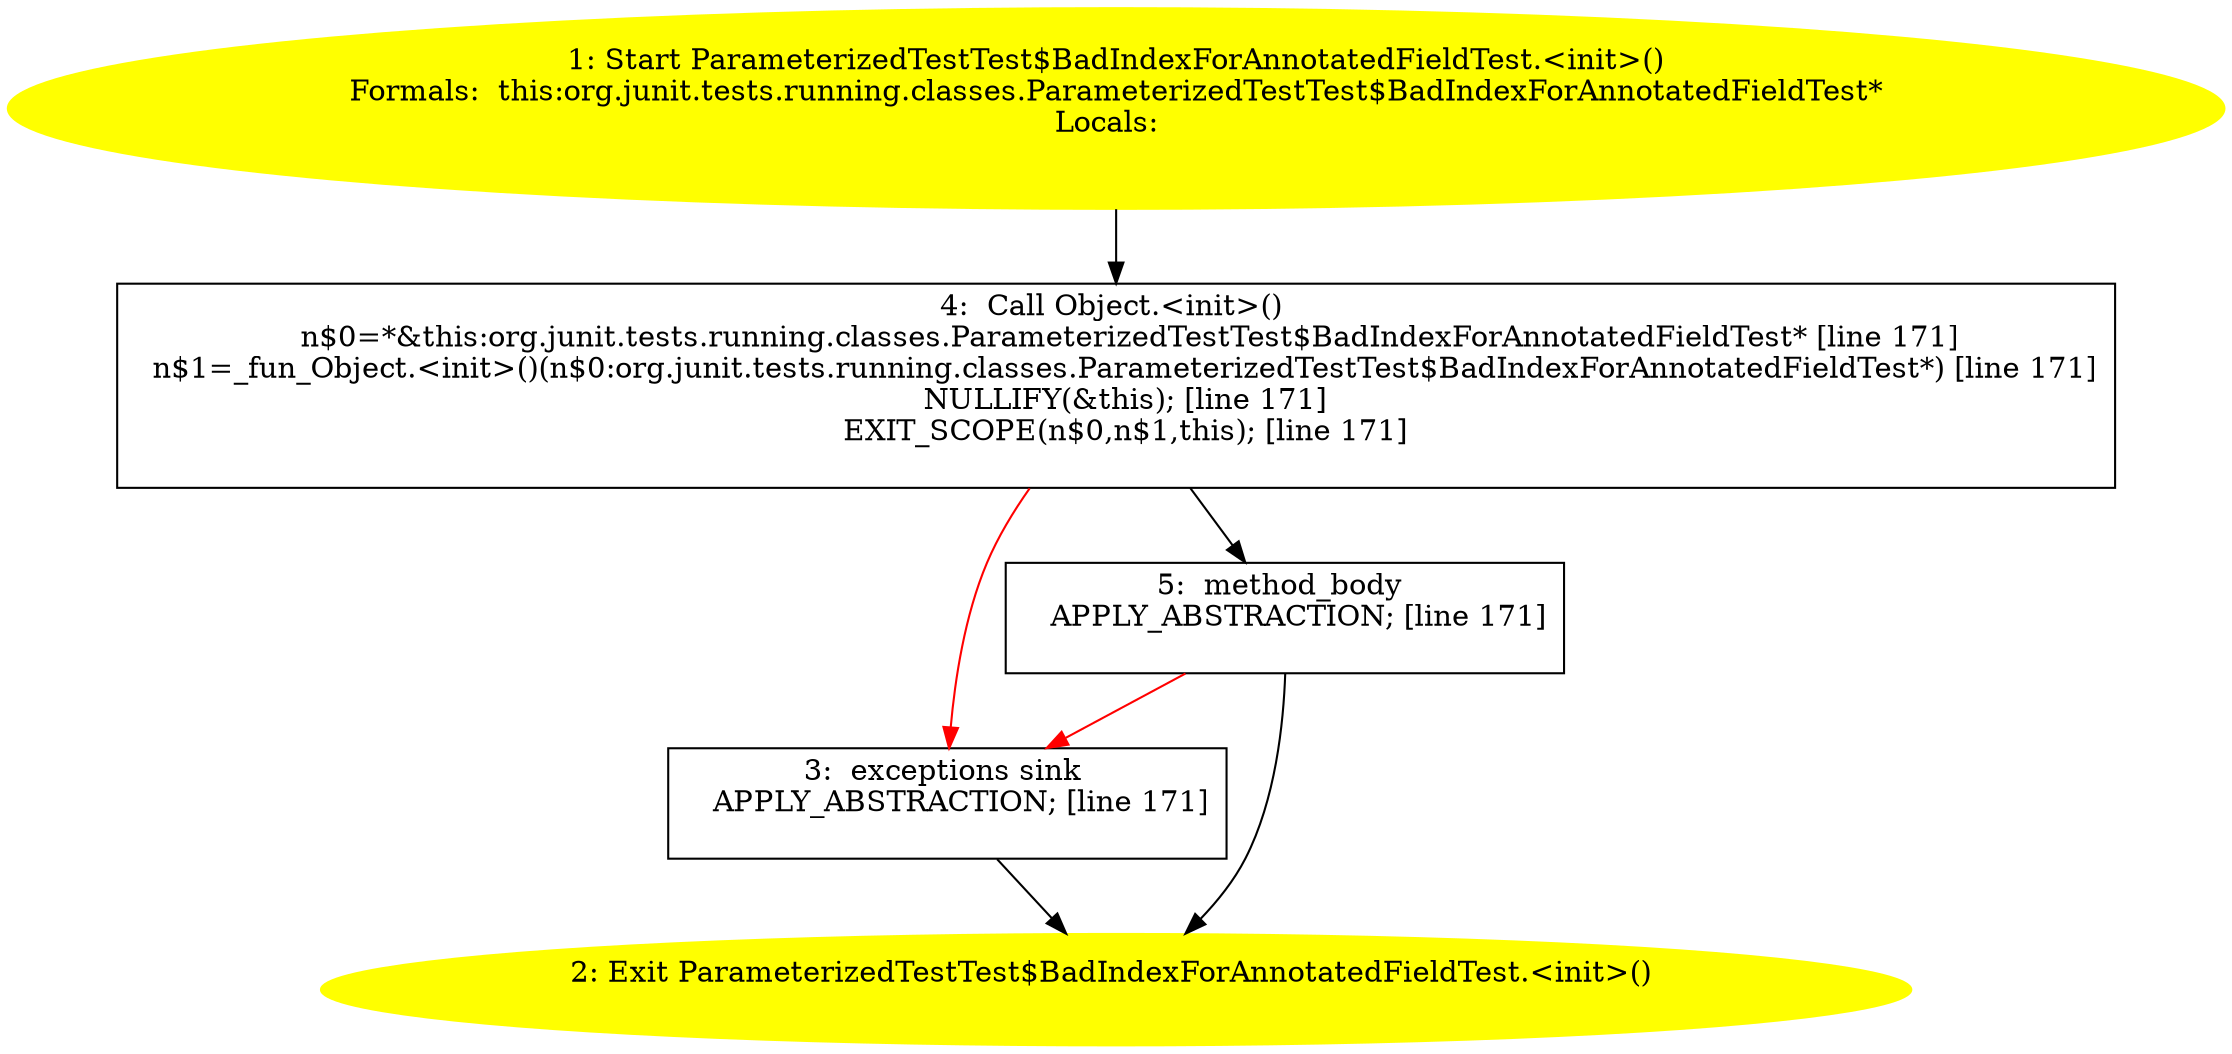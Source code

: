/* @generated */
digraph cfg {
"org.junit.tests.running.classes.ParameterizedTestTest$BadIndexForAnnotatedFieldTest.<init>().14c3b0b2c2d48f58cf6b67308d89eed8_1" [label="1: Start ParameterizedTestTest$BadIndexForAnnotatedFieldTest.<init>()\nFormals:  this:org.junit.tests.running.classes.ParameterizedTestTest$BadIndexForAnnotatedFieldTest*\nLocals:  \n  " color=yellow style=filled]
	

	 "org.junit.tests.running.classes.ParameterizedTestTest$BadIndexForAnnotatedFieldTest.<init>().14c3b0b2c2d48f58cf6b67308d89eed8_1" -> "org.junit.tests.running.classes.ParameterizedTestTest$BadIndexForAnnotatedFieldTest.<init>().14c3b0b2c2d48f58cf6b67308d89eed8_4" ;
"org.junit.tests.running.classes.ParameterizedTestTest$BadIndexForAnnotatedFieldTest.<init>().14c3b0b2c2d48f58cf6b67308d89eed8_2" [label="2: Exit ParameterizedTestTest$BadIndexForAnnotatedFieldTest.<init>() \n  " color=yellow style=filled]
	

"org.junit.tests.running.classes.ParameterizedTestTest$BadIndexForAnnotatedFieldTest.<init>().14c3b0b2c2d48f58cf6b67308d89eed8_3" [label="3:  exceptions sink \n   APPLY_ABSTRACTION; [line 171]\n " shape="box"]
	

	 "org.junit.tests.running.classes.ParameterizedTestTest$BadIndexForAnnotatedFieldTest.<init>().14c3b0b2c2d48f58cf6b67308d89eed8_3" -> "org.junit.tests.running.classes.ParameterizedTestTest$BadIndexForAnnotatedFieldTest.<init>().14c3b0b2c2d48f58cf6b67308d89eed8_2" ;
"org.junit.tests.running.classes.ParameterizedTestTest$BadIndexForAnnotatedFieldTest.<init>().14c3b0b2c2d48f58cf6b67308d89eed8_4" [label="4:  Call Object.<init>() \n   n$0=*&this:org.junit.tests.running.classes.ParameterizedTestTest$BadIndexForAnnotatedFieldTest* [line 171]\n  n$1=_fun_Object.<init>()(n$0:org.junit.tests.running.classes.ParameterizedTestTest$BadIndexForAnnotatedFieldTest*) [line 171]\n  NULLIFY(&this); [line 171]\n  EXIT_SCOPE(n$0,n$1,this); [line 171]\n " shape="box"]
	

	 "org.junit.tests.running.classes.ParameterizedTestTest$BadIndexForAnnotatedFieldTest.<init>().14c3b0b2c2d48f58cf6b67308d89eed8_4" -> "org.junit.tests.running.classes.ParameterizedTestTest$BadIndexForAnnotatedFieldTest.<init>().14c3b0b2c2d48f58cf6b67308d89eed8_5" ;
	 "org.junit.tests.running.classes.ParameterizedTestTest$BadIndexForAnnotatedFieldTest.<init>().14c3b0b2c2d48f58cf6b67308d89eed8_4" -> "org.junit.tests.running.classes.ParameterizedTestTest$BadIndexForAnnotatedFieldTest.<init>().14c3b0b2c2d48f58cf6b67308d89eed8_3" [color="red" ];
"org.junit.tests.running.classes.ParameterizedTestTest$BadIndexForAnnotatedFieldTest.<init>().14c3b0b2c2d48f58cf6b67308d89eed8_5" [label="5:  method_body \n   APPLY_ABSTRACTION; [line 171]\n " shape="box"]
	

	 "org.junit.tests.running.classes.ParameterizedTestTest$BadIndexForAnnotatedFieldTest.<init>().14c3b0b2c2d48f58cf6b67308d89eed8_5" -> "org.junit.tests.running.classes.ParameterizedTestTest$BadIndexForAnnotatedFieldTest.<init>().14c3b0b2c2d48f58cf6b67308d89eed8_2" ;
	 "org.junit.tests.running.classes.ParameterizedTestTest$BadIndexForAnnotatedFieldTest.<init>().14c3b0b2c2d48f58cf6b67308d89eed8_5" -> "org.junit.tests.running.classes.ParameterizedTestTest$BadIndexForAnnotatedFieldTest.<init>().14c3b0b2c2d48f58cf6b67308d89eed8_3" [color="red" ];
}
